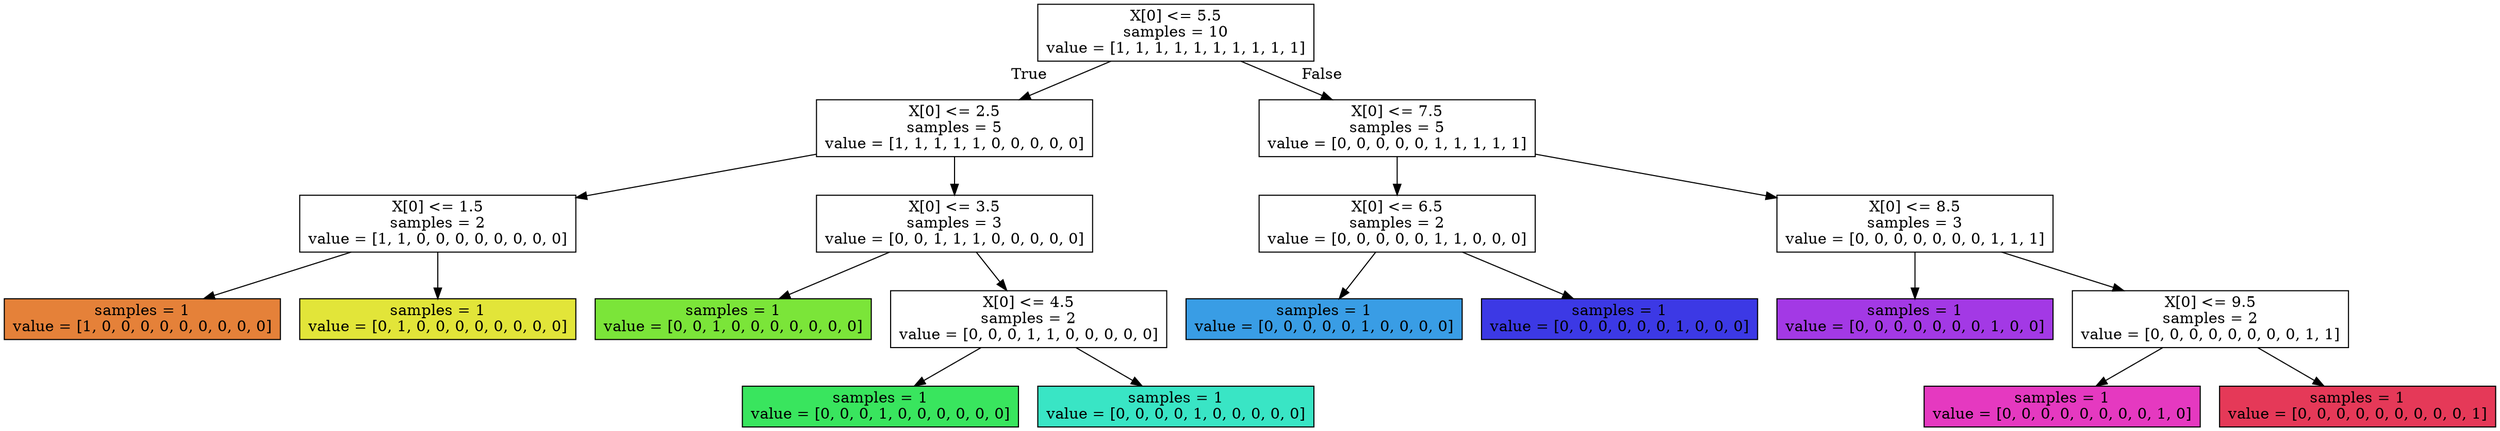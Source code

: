 digraph Tree {
node [shape=box, style="filled", color="black"] ;
0 [label="X[0] <= 5.5\nsamples = 10\nvalue = [1, 1, 1, 1, 1, 1, 1, 1, 1, 1]", fillcolor="#ffffff"] ;
1 [label="X[0] <= 2.5\nsamples = 5\nvalue = [1, 1, 1, 1, 1, 0, 0, 0, 0, 0]", fillcolor="#ffffff"] ;
0 -> 1 [labeldistance=2.5, labelangle=45, headlabel="True"] ;
2 [label="X[0] <= 1.5\nsamples = 2\nvalue = [1, 1, 0, 0, 0, 0, 0, 0, 0, 0]", fillcolor="#ffffff"] ;
1 -> 2 ;
3 [label="samples = 1\nvalue = [1, 0, 0, 0, 0, 0, 0, 0, 0, 0]", fillcolor="#e58139"] ;
2 -> 3 ;
4 [label="samples = 1\nvalue = [0, 1, 0, 0, 0, 0, 0, 0, 0, 0]", fillcolor="#e2e539"] ;
2 -> 4 ;
5 [label="X[0] <= 3.5\nsamples = 3\nvalue = [0, 0, 1, 1, 1, 0, 0, 0, 0, 0]", fillcolor="#ffffff"] ;
1 -> 5 ;
6 [label="samples = 1\nvalue = [0, 0, 1, 0, 0, 0, 0, 0, 0, 0]", fillcolor="#7be539"] ;
5 -> 6 ;
7 [label="X[0] <= 4.5\nsamples = 2\nvalue = [0, 0, 0, 1, 1, 0, 0, 0, 0, 0]", fillcolor="#ffffff"] ;
5 -> 7 ;
8 [label="samples = 1\nvalue = [0, 0, 0, 1, 0, 0, 0, 0, 0, 0]", fillcolor="#39e55e"] ;
7 -> 8 ;
9 [label="samples = 1\nvalue = [0, 0, 0, 0, 1, 0, 0, 0, 0, 0]", fillcolor="#39e5c5"] ;
7 -> 9 ;
10 [label="X[0] <= 7.5\nsamples = 5\nvalue = [0, 0, 0, 0, 0, 1, 1, 1, 1, 1]", fillcolor="#ffffff"] ;
0 -> 10 [labeldistance=2.5, labelangle=-45, headlabel="False"] ;
11 [label="X[0] <= 6.5\nsamples = 2\nvalue = [0, 0, 0, 0, 0, 1, 1, 0, 0, 0]", fillcolor="#ffffff"] ;
10 -> 11 ;
12 [label="samples = 1\nvalue = [0, 0, 0, 0, 0, 1, 0, 0, 0, 0]", fillcolor="#399de5"] ;
11 -> 12 ;
13 [label="samples = 1\nvalue = [0, 0, 0, 0, 0, 0, 1, 0, 0, 0]", fillcolor="#3c39e5"] ;
11 -> 13 ;
14 [label="X[0] <= 8.5\nsamples = 3\nvalue = [0, 0, 0, 0, 0, 0, 0, 1, 1, 1]", fillcolor="#ffffff"] ;
10 -> 14 ;
15 [label="samples = 1\nvalue = [0, 0, 0, 0, 0, 0, 0, 1, 0, 0]", fillcolor="#a339e5"] ;
14 -> 15 ;
16 [label="X[0] <= 9.5\nsamples = 2\nvalue = [0, 0, 0, 0, 0, 0, 0, 0, 1, 1]", fillcolor="#ffffff"] ;
14 -> 16 ;
17 [label="samples = 1\nvalue = [0, 0, 0, 0, 0, 0, 0, 0, 1, 0]", fillcolor="#e539c0"] ;
16 -> 17 ;
18 [label="samples = 1\nvalue = [0, 0, 0, 0, 0, 0, 0, 0, 0, 1]", fillcolor="#e53958"] ;
16 -> 18 ;
}